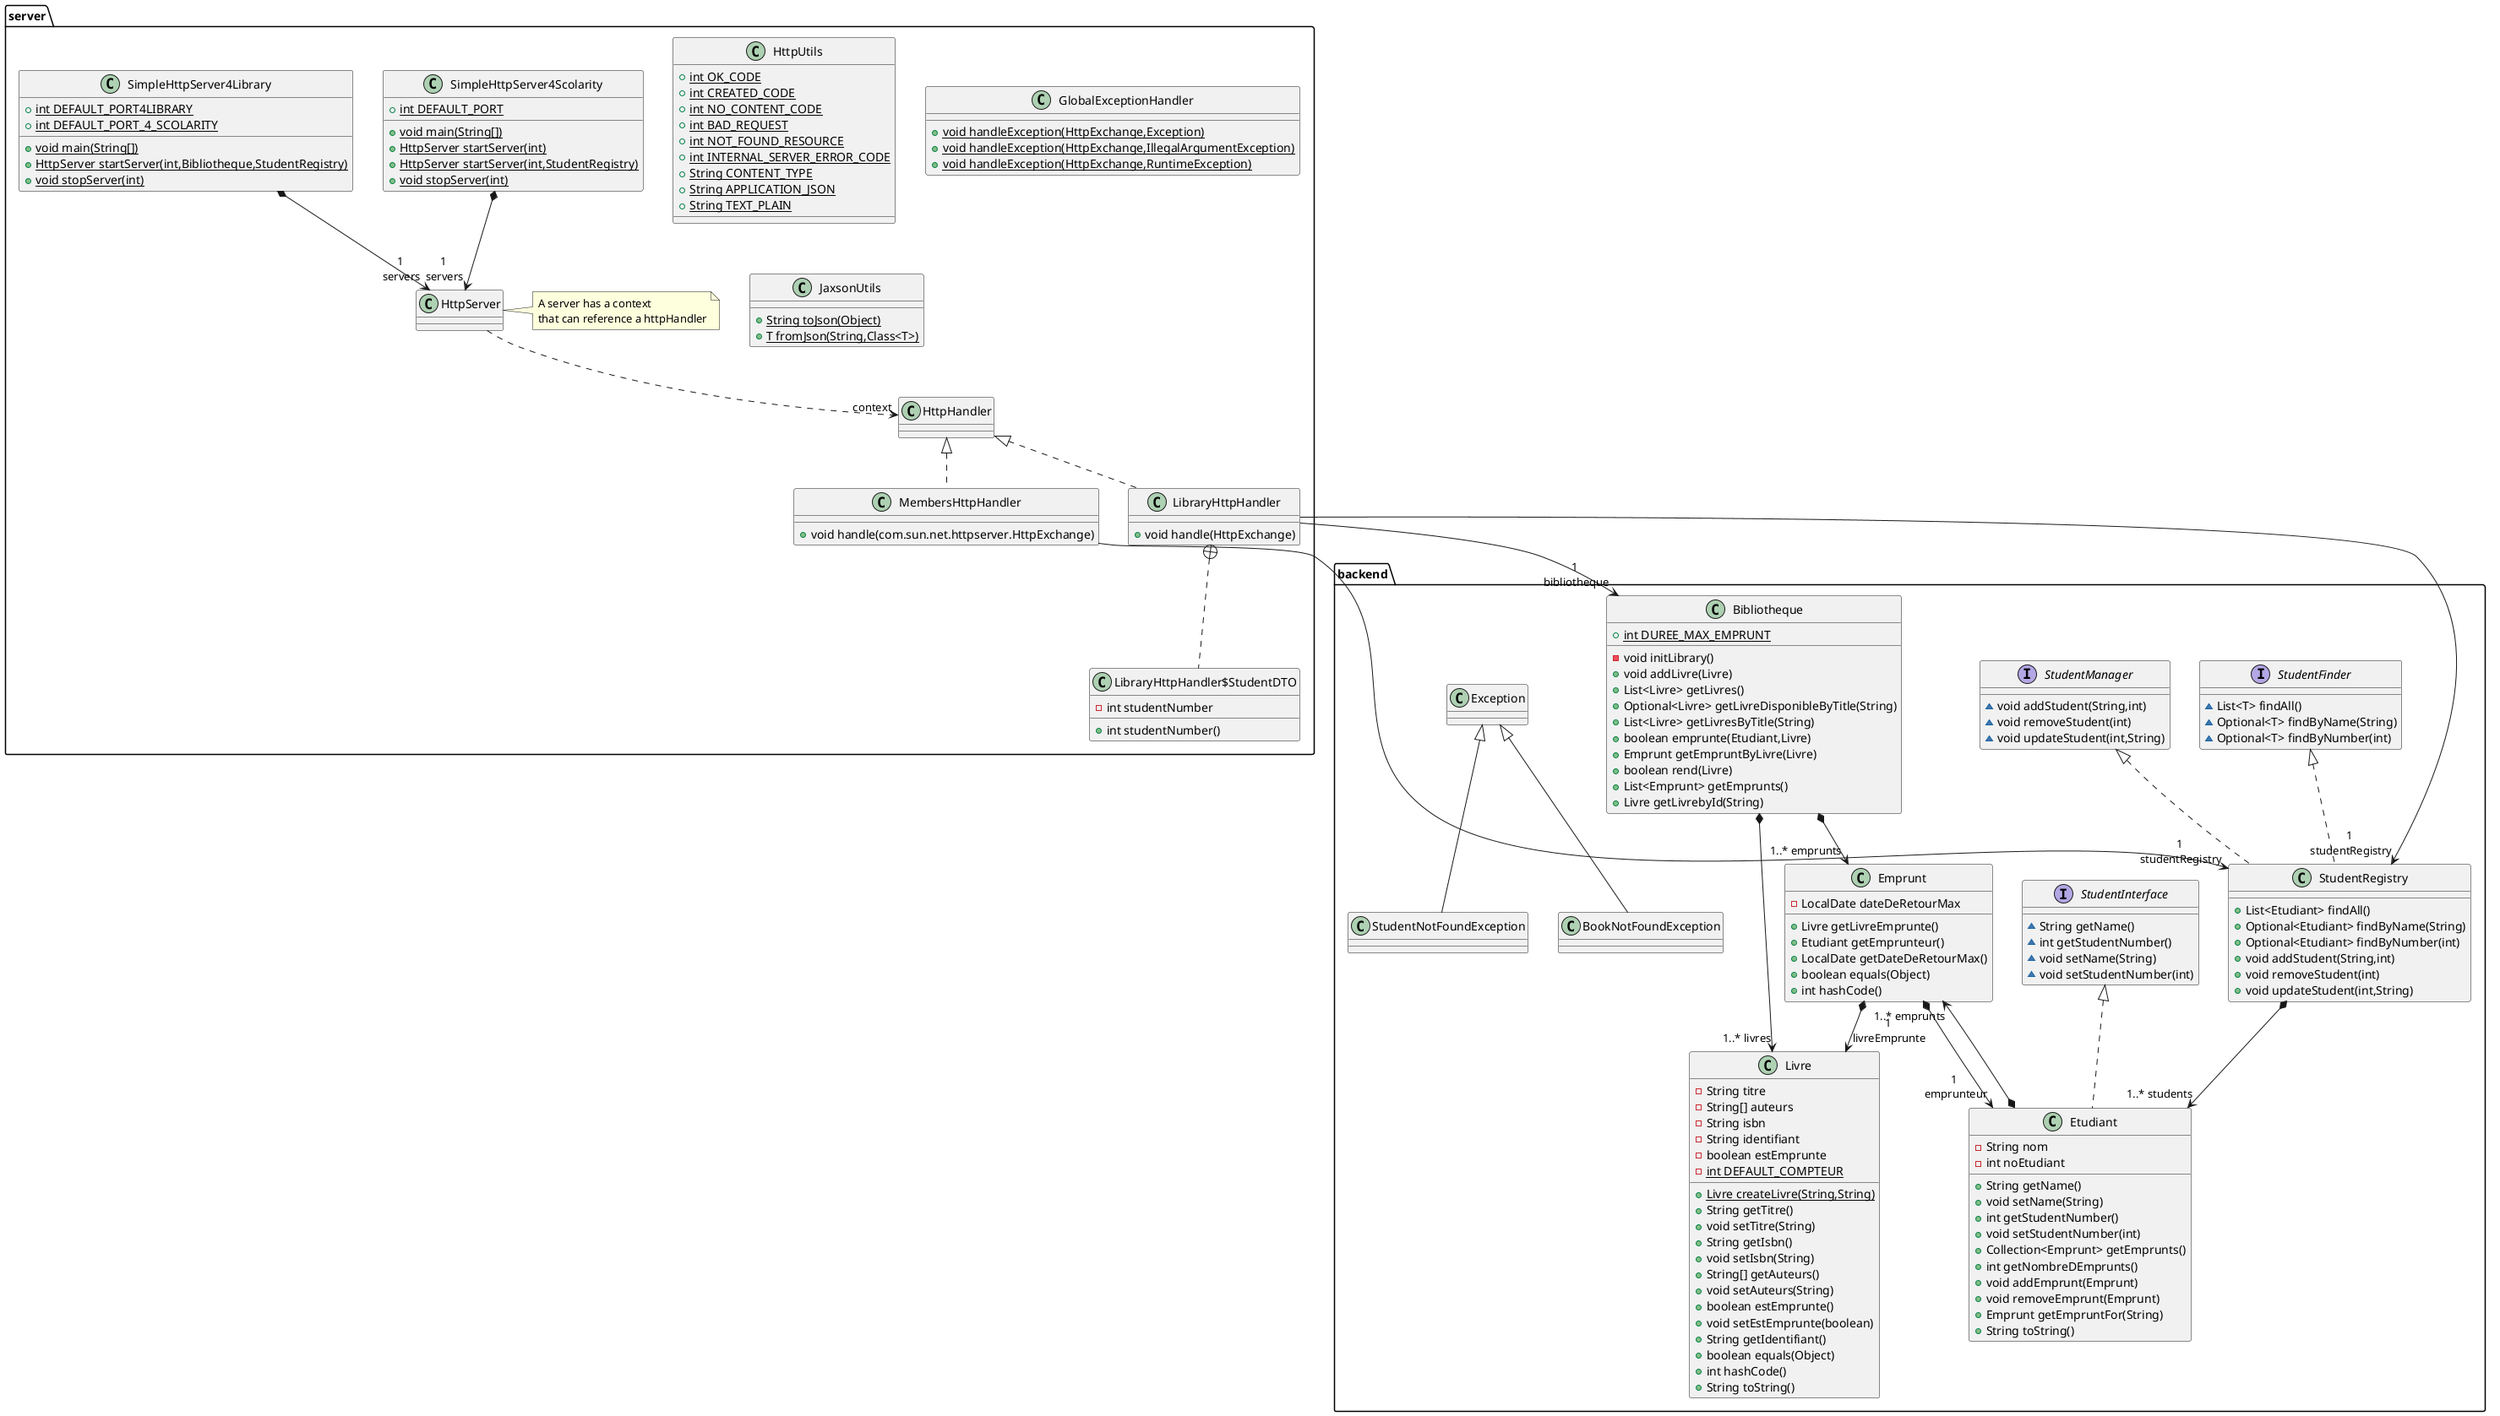 @startuml

package backend {
class Livre {
- String titre
- String[] auteurs
- String isbn
- String identifiant
- boolean estEmprunte
- {static} int DEFAULT_COMPTEUR
'~ {static} Logger logger'
+ {static} Livre createLivre(String,String)
+ String getTitre()
+ void setTitre(String)
+ String getIsbn()
+ void setIsbn(String)
+ String[] getAuteurs()
+ void setAuteurs(String)
+ boolean estEmprunte()
+ void setEstEmprunte(boolean)
+ String getIdentifiant()
+ boolean equals(Object)
+ int hashCode()
+ String toString()
}


interface StudentFinder {
~ List<T> findAll()
~ Optional<T> findByName(String)
~ Optional<T> findByNumber(int)
}

interface StudentManager {
~ void addStudent(String,int)
~ void removeStudent(int)
~ void updateStudent(int,String)
}

class Bibliotheque {
+ {static} int DUREE_MAX_EMPRUNT
'- Map<String,List<Livre>> livres'
'- Map<Livre,Emprunt> emprunts'
'- Map<String,Livre> livreById'
- void initLibrary()
+ void addLivre(Livre)
+ List<Livre> getLivres()
+ Optional<Livre> getLivreDisponibleByTitle(String)
+ List<Livre> getLivresByTitle(String)
+ boolean emprunte(Etudiant,Livre)
+ Emprunt getEmpruntByLivre(Livre)
+ boolean rend(Livre)
+ List<Emprunt> getEmprunts()
+ Livre getLivrebyId(String)
}

Bibliotheque *-->"1..* livres" Livre
Bibliotheque *-->"1..* emprunts" Emprunt

class StudentRegistry {
'~ Map<Integer,Etudiant> students'
+ List<Etudiant> findAll()
+ Optional<Etudiant> findByName(String)
+ Optional<Etudiant> findByNumber(int)
+ void addStudent(String,int)
+ void removeStudent(int)
+ void updateStudent(int,String)
}

StudentRegistry *-->"1..* students" Etudiant


class StudentNotFoundException {
}

interface StudentInterface {
~ String getName()
~ int getStudentNumber()
~ void setName(String)
~ void setStudentNumber(int)
}

class Emprunt {
- LocalDate dateDeRetourMax
'- Livre livreEmprunte'
'- Etudiant emprunteur'
+ Livre getLivreEmprunte()
+ Etudiant getEmprunteur()
+ LocalDate getDateDeRetourMax()
+ boolean equals(Object)
+ int hashCode()
}

Emprunt *-->"1\n livreEmprunte" Livre
Emprunt *-->"1\n emprunteur" Etudiant

class Etudiant {
- String nom
- int noEtudiant
'- Collection<Emprunt> emprunts'
+ String getName()
+ void setName(String)
+ int getStudentNumber()
+ void setStudentNumber(int)
+ Collection<Emprunt> getEmprunts()
+ int getNombreDEmprunts()
+ void addEmprunt(Emprunt)
+ void removeEmprunt(Emprunt)
+ Emprunt getEmpruntFor(String)
+ String toString()
}

Etudiant *-->"1..* emprunts" Emprunt

class BookNotFoundException {
}

Exception <|-- BookNotFoundException
StudentManager <|.. StudentRegistry
StudentFinder <|.. StudentRegistry
Exception <|-- StudentNotFoundException
StudentInterface <|.. Etudiant
}

package server {

class HttpUtils {
+ {static} int OK_CODE
+ {static} int CREATED_CODE
+ {static} int NO_CONTENT_CODE
+ {static} int BAD_REQUEST
+ {static} int NOT_FOUND_RESOURCE
+ {static} int INTERNAL_SERVER_ERROR_CODE
+ {static} String CONTENT_TYPE
+ {static} String APPLICATION_JSON
+ {static} String TEXT_PLAIN
}

class GlobalExceptionHandler {
'~ {static} Logger logger'
+ {static} void handleException(HttpExchange,Exception)
+ {static} void handleException(HttpExchange,IllegalArgumentException)
+ {static} void handleException(HttpExchange,RuntimeException)
}

class MembersHttpHandler {
'- StudentRegistry studentRegistry'
'~ {static} Logger logger'
+ void handle(com.sun.net.httpserver.HttpExchange)
}

class LibraryHttpHandler {
'- Bibliotheque bibliotheque'
'- StudentRegistry studentRegistry'
'~ {static} Logger logger'
+ void handle(HttpExchange)
}

class LibraryHttpHandler$StudentDTO {
- int studentNumber
+ int studentNumber()
}


class SimpleHttpServer4Scolarity {
'- {static} Map<Integer,HttpServer> servers'
+ {static} int DEFAULT_PORT
'~ {static} java.util.logging.Logger logger'
+ {static} void main(String[])
+ {static} HttpServer startServer(int)
+ {static} HttpServer startServer(int,StudentRegistry)
+ {static} void stopServer(int)
}

SimpleHttpServer4Scolarity *-->"1\n servers" HttpServer

class SimpleHttpServer4Library {
'- {static} Map<Integer,HttpServer> servers'
'~ {static} Logger logger'
+ {static} int DEFAULT_PORT4LIBRARY
+ {static} int DEFAULT_PORT_4_SCOLARITY
+ {static} void main(String[])
+ {static} HttpServer startServer(int,Bibliotheque,StudentRegistry)
+ {static} void stopServer(int)
}
SimpleHttpServer4Library *-->"1\n servers" HttpServer
HttpHandler <|.. MembersHttpHandler
HttpHandler <|.. LibraryHttpHandler
LibraryHttpHandler +.. LibraryHttpHandler$StudentDTO

HttpServer ..> "context" HttpHandler
note right of HttpServer
A server has a context
that can reference a httpHandler
end note

class JaxsonUtils {
+ {static} String toJson(Object)
+ {static} T fromJson(String,Class<T>)
}
MembersHttpHandler -->"1\n studentRegistry" StudentRegistry
LibraryHttpHandler -->"1\n bibliotheque" Bibliotheque
LibraryHttpHandler -->"1\n studentRegistry" StudentRegistry

}

@enduml